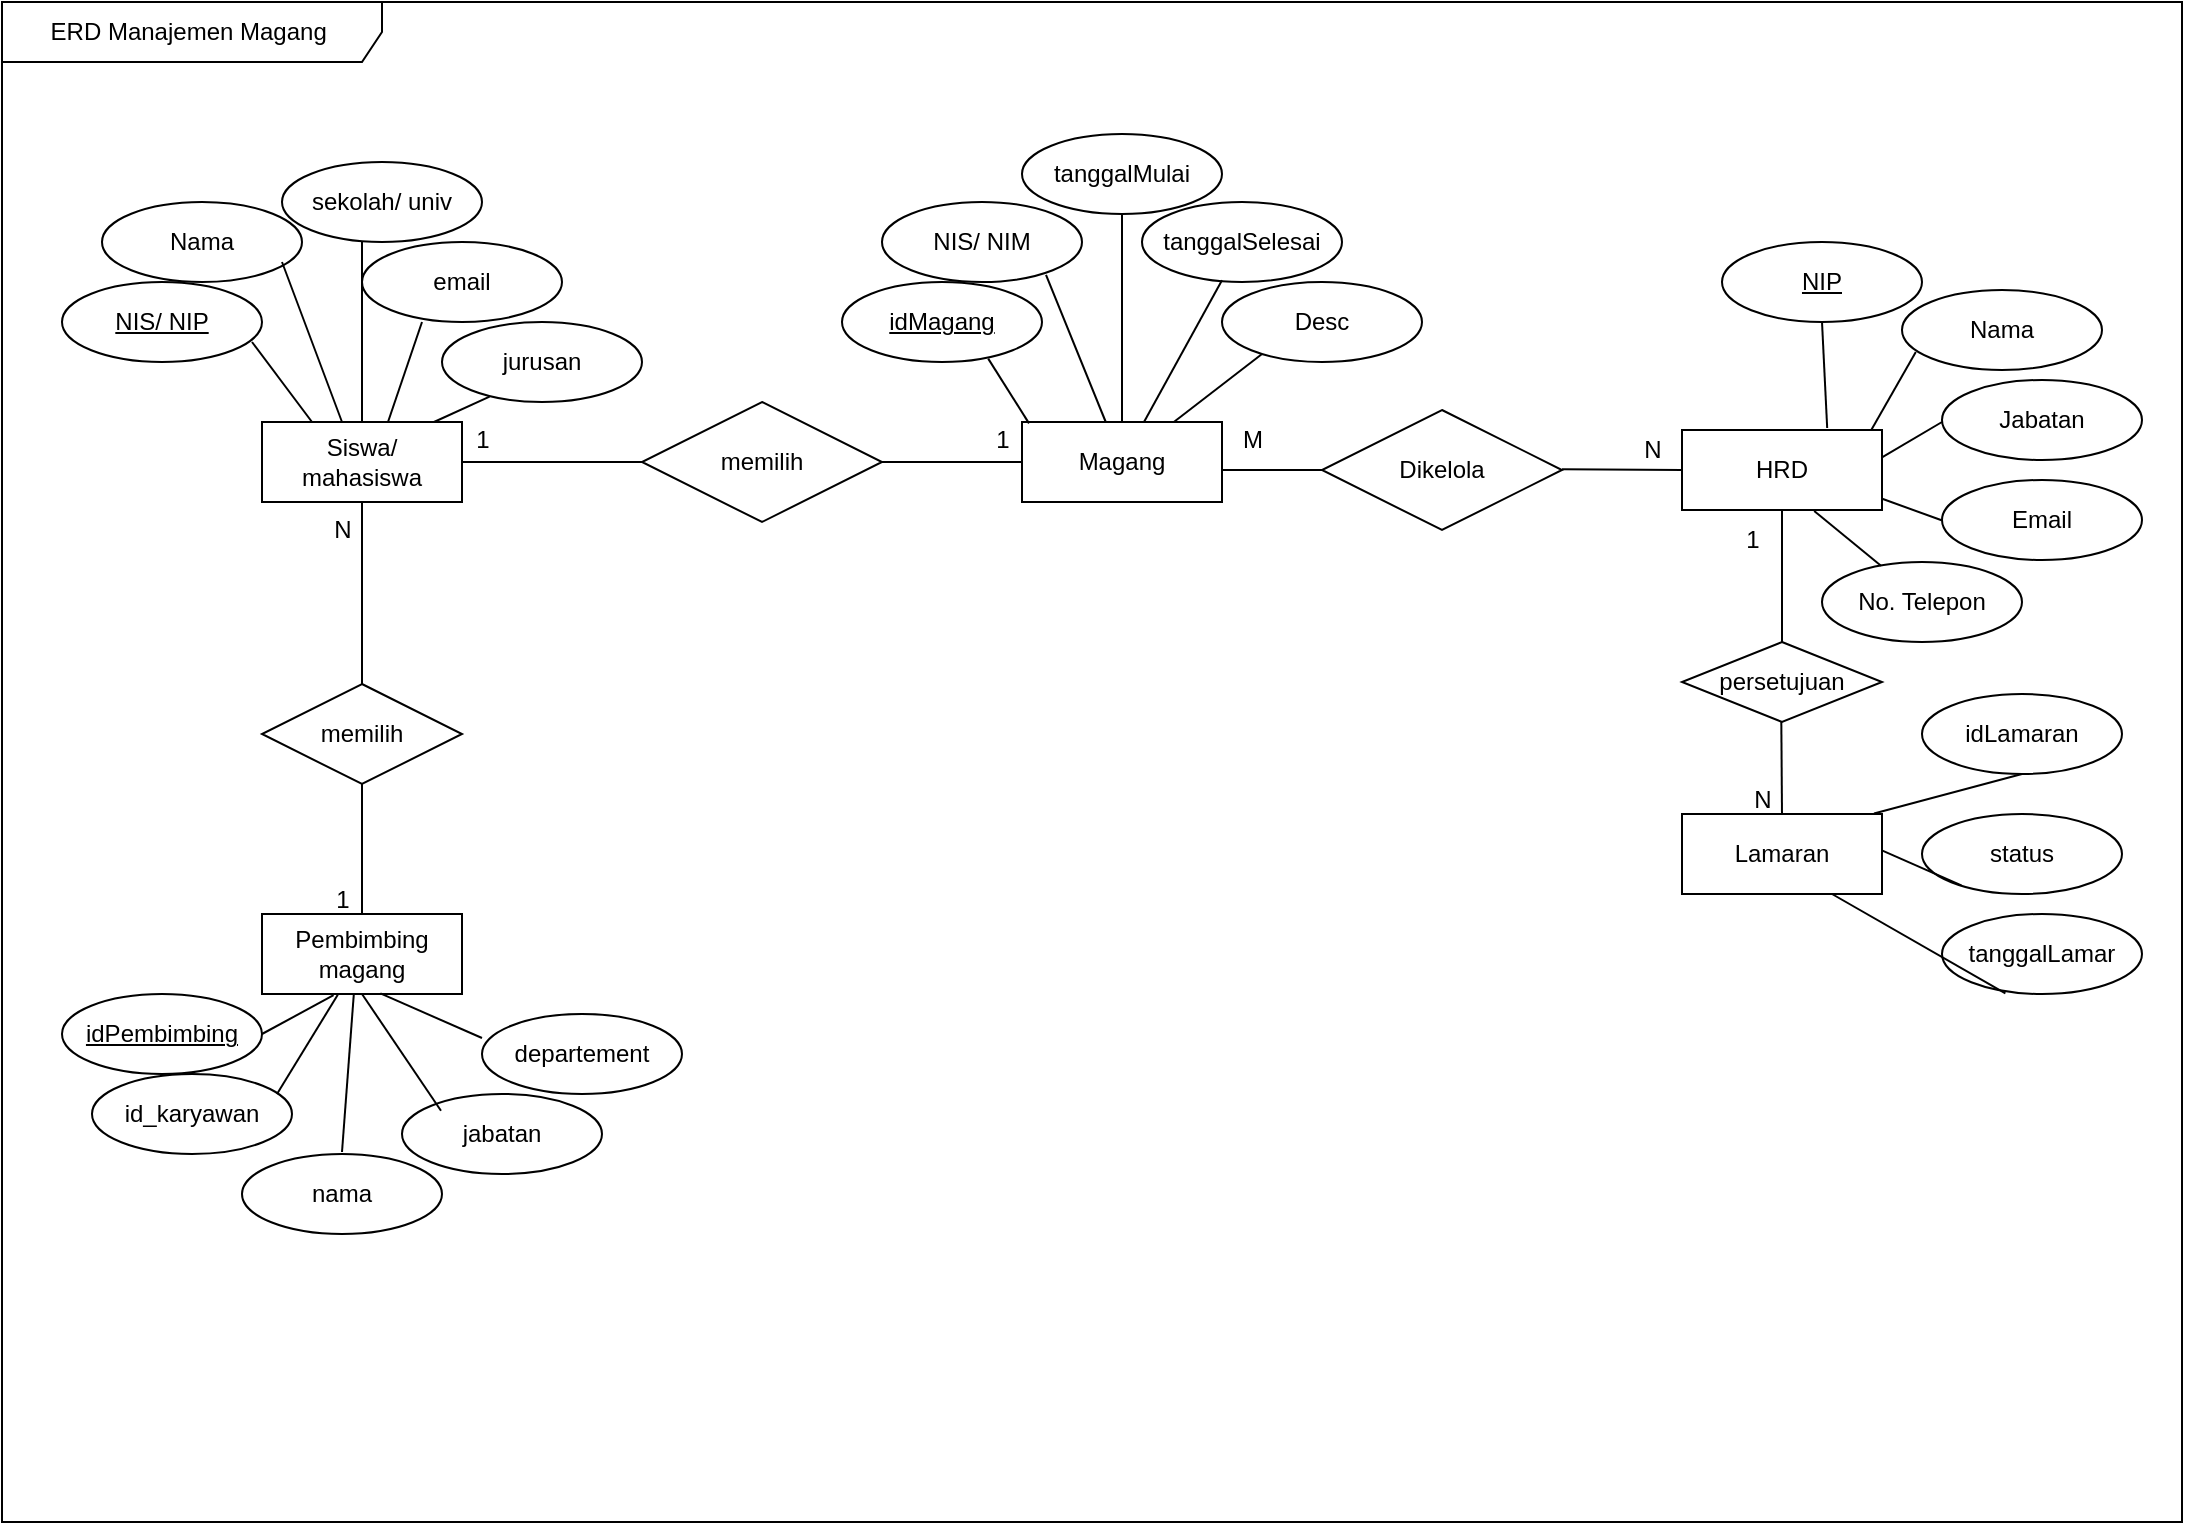 <mxfile version="24.5.3" type="device">
  <diagram name="Page-1" id="fLsCUB5fLB1pzjc39HGu">
    <mxGraphModel dx="797" dy="464" grid="1" gridSize="10" guides="1" tooltips="1" connect="1" arrows="1" fold="1" page="1" pageScale="1" pageWidth="1169" pageHeight="827" math="0" shadow="0">
      <root>
        <mxCell id="0" />
        <mxCell id="1" parent="0" />
        <mxCell id="D9XH6T5DLdlmPWoyjA8w-1" value="ERD Manajemen Magang&amp;nbsp;" style="shape=umlFrame;whiteSpace=wrap;html=1;pointerEvents=0;width=190;height=30;" parent="1" vertex="1">
          <mxGeometry x="50" y="34" width="1090" height="760" as="geometry" />
        </mxCell>
        <mxCell id="k1eU6KsLXiB16MR6_f5D-7" value="Nama" style="ellipse;whiteSpace=wrap;html=1;align=center;" parent="1" vertex="1">
          <mxGeometry x="1000" y="178" width="100" height="40" as="geometry" />
        </mxCell>
        <mxCell id="k1eU6KsLXiB16MR6_f5D-8" value="Jabatan" style="ellipse;whiteSpace=wrap;html=1;align=center;" parent="1" vertex="1">
          <mxGeometry x="1020" y="223" width="100" height="40" as="geometry" />
        </mxCell>
        <mxCell id="k1eU6KsLXiB16MR6_f5D-9" value="Email" style="ellipse;whiteSpace=wrap;html=1;align=center;" parent="1" vertex="1">
          <mxGeometry x="1020" y="273" width="100" height="40" as="geometry" />
        </mxCell>
        <mxCell id="k1eU6KsLXiB16MR6_f5D-10" value="No. Telepon" style="ellipse;whiteSpace=wrap;html=1;align=center;" parent="1" vertex="1">
          <mxGeometry x="960" y="314" width="100" height="40" as="geometry" />
        </mxCell>
        <mxCell id="k1eU6KsLXiB16MR6_f5D-12" value="NIS/ NIM" style="ellipse;whiteSpace=wrap;html=1;align=center;" parent="1" vertex="1">
          <mxGeometry x="490" y="134" width="100" height="40" as="geometry" />
        </mxCell>
        <mxCell id="k1eU6KsLXiB16MR6_f5D-13" value="Desc" style="ellipse;whiteSpace=wrap;html=1;align=center;" parent="1" vertex="1">
          <mxGeometry x="660" y="174" width="100" height="40" as="geometry" />
        </mxCell>
        <mxCell id="k1eU6KsLXiB16MR6_f5D-14" value="tanggalMulai" style="ellipse;whiteSpace=wrap;html=1;align=center;" parent="1" vertex="1">
          <mxGeometry x="560" y="100" width="100" height="40" as="geometry" />
        </mxCell>
        <mxCell id="k1eU6KsLXiB16MR6_f5D-15" value="tanggalSelesai" style="ellipse;whiteSpace=wrap;html=1;align=center;" parent="1" vertex="1">
          <mxGeometry x="620" y="134" width="100" height="40" as="geometry" />
        </mxCell>
        <mxCell id="k1eU6KsLXiB16MR6_f5D-18" value="nama" style="ellipse;whiteSpace=wrap;html=1;align=center;" parent="1" vertex="1">
          <mxGeometry x="170" y="610" width="100" height="40" as="geometry" />
        </mxCell>
        <mxCell id="k1eU6KsLXiB16MR6_f5D-19" value="id_karyawan" style="ellipse;whiteSpace=wrap;html=1;align=center;" parent="1" vertex="1">
          <mxGeometry x="95" y="570" width="100" height="40" as="geometry" />
        </mxCell>
        <mxCell id="k1eU6KsLXiB16MR6_f5D-20" value="jabatan" style="ellipse;whiteSpace=wrap;html=1;align=center;" parent="1" vertex="1">
          <mxGeometry x="250" y="580" width="100" height="40" as="geometry" />
        </mxCell>
        <mxCell id="k1eU6KsLXiB16MR6_f5D-21" value="departement" style="ellipse;whiteSpace=wrap;html=1;align=center;" parent="1" vertex="1">
          <mxGeometry x="290" y="540" width="100" height="40" as="geometry" />
        </mxCell>
        <mxCell id="k1eU6KsLXiB16MR6_f5D-22" value="status" style="ellipse;whiteSpace=wrap;html=1;align=center;" parent="1" vertex="1">
          <mxGeometry x="1010" y="440" width="100" height="40" as="geometry" />
        </mxCell>
        <mxCell id="k1eU6KsLXiB16MR6_f5D-23" value="tanggalLamar" style="ellipse;whiteSpace=wrap;html=1;align=center;" parent="1" vertex="1">
          <mxGeometry x="1020" y="490" width="100" height="40" as="geometry" />
        </mxCell>
        <mxCell id="k1eU6KsLXiB16MR6_f5D-24" value="idLamaran" style="ellipse;whiteSpace=wrap;html=1;align=center;" parent="1" vertex="1">
          <mxGeometry x="1010" y="380" width="100" height="40" as="geometry" />
        </mxCell>
        <mxCell id="k1eU6KsLXiB16MR6_f5D-25" value="email" style="ellipse;whiteSpace=wrap;html=1;align=center;" parent="1" vertex="1">
          <mxGeometry x="230" y="154" width="100" height="40" as="geometry" />
        </mxCell>
        <mxCell id="k1eU6KsLXiB16MR6_f5D-26" value="jurusan" style="ellipse;whiteSpace=wrap;html=1;align=center;" parent="1" vertex="1">
          <mxGeometry x="270" y="194" width="100" height="40" as="geometry" />
        </mxCell>
        <mxCell id="k1eU6KsLXiB16MR6_f5D-27" value="Nama" style="ellipse;whiteSpace=wrap;html=1;align=center;" parent="1" vertex="1">
          <mxGeometry x="100" y="134" width="100" height="40" as="geometry" />
        </mxCell>
        <mxCell id="k1eU6KsLXiB16MR6_f5D-28" value="sekolah/ univ" style="ellipse;whiteSpace=wrap;html=1;align=center;" parent="1" vertex="1">
          <mxGeometry x="190" y="114" width="100" height="40" as="geometry" />
        </mxCell>
        <mxCell id="k1eU6KsLXiB16MR6_f5D-31" value="Siswa/ mahasiswa" style="whiteSpace=wrap;html=1;align=center;" parent="1" vertex="1">
          <mxGeometry x="180" y="244" width="100" height="40" as="geometry" />
        </mxCell>
        <mxCell id="k1eU6KsLXiB16MR6_f5D-32" value="Pembimbing magang" style="whiteSpace=wrap;html=1;align=center;" parent="1" vertex="1">
          <mxGeometry x="180" y="490" width="100" height="40" as="geometry" />
        </mxCell>
        <mxCell id="k1eU6KsLXiB16MR6_f5D-33" value="Magang" style="whiteSpace=wrap;html=1;align=center;" parent="1" vertex="1">
          <mxGeometry x="560" y="244" width="100" height="40" as="geometry" />
        </mxCell>
        <mxCell id="k1eU6KsLXiB16MR6_f5D-35" value="HRD" style="whiteSpace=wrap;html=1;align=center;" parent="1" vertex="1">
          <mxGeometry x="890" y="248" width="100" height="40" as="geometry" />
        </mxCell>
        <mxCell id="k1eU6KsLXiB16MR6_f5D-37" value="memilih" style="shape=rhombus;perimeter=rhombusPerimeter;whiteSpace=wrap;html=1;align=center;" parent="1" vertex="1">
          <mxGeometry x="370" y="234" width="120" height="60" as="geometry" />
        </mxCell>
        <mxCell id="k1eU6KsLXiB16MR6_f5D-40" value="Dikelola" style="shape=rhombus;perimeter=rhombusPerimeter;whiteSpace=wrap;html=1;align=center;" parent="1" vertex="1">
          <mxGeometry x="710" y="238" width="120" height="60" as="geometry" />
        </mxCell>
        <mxCell id="k1eU6KsLXiB16MR6_f5D-41" value="persetujuan" style="shape=rhombus;perimeter=rhombusPerimeter;whiteSpace=wrap;html=1;align=center;" parent="1" vertex="1">
          <mxGeometry x="890" y="354" width="100" height="40" as="geometry" />
        </mxCell>
        <mxCell id="pfQJ8zjxVDlfK5BdpRK2-1" value="NIP" style="ellipse;whiteSpace=wrap;html=1;align=center;fontStyle=4;" parent="1" vertex="1">
          <mxGeometry x="910" y="154" width="100" height="40" as="geometry" />
        </mxCell>
        <mxCell id="pfQJ8zjxVDlfK5BdpRK2-2" value="idMagang" style="ellipse;whiteSpace=wrap;html=1;align=center;fontStyle=4;" parent="1" vertex="1">
          <mxGeometry x="470" y="174" width="100" height="40" as="geometry" />
        </mxCell>
        <mxCell id="pfQJ8zjxVDlfK5BdpRK2-3" value="NIS/ NIP" style="ellipse;whiteSpace=wrap;html=1;align=center;fontStyle=4;" parent="1" vertex="1">
          <mxGeometry x="80" y="174" width="100" height="40" as="geometry" />
        </mxCell>
        <mxCell id="pfQJ8zjxVDlfK5BdpRK2-4" value="idPembimbing" style="ellipse;whiteSpace=wrap;html=1;align=center;fontStyle=4;" parent="1" vertex="1">
          <mxGeometry x="80" y="530" width="100" height="40" as="geometry" />
        </mxCell>
        <mxCell id="pfQJ8zjxVDlfK5BdpRK2-7" value="" style="endArrow=none;html=1;rounded=0;exitX=0.726;exitY=-0.025;exitDx=0;exitDy=0;entryX=0.5;entryY=1;entryDx=0;entryDy=0;exitPerimeter=0;" parent="1" source="k1eU6KsLXiB16MR6_f5D-35" edge="1" target="pfQJ8zjxVDlfK5BdpRK2-1">
          <mxGeometry width="50" height="50" relative="1" as="geometry">
            <mxPoint x="940" y="244" as="sourcePoint" />
            <mxPoint x="939.89" y="184.06" as="targetPoint" />
          </mxGeometry>
        </mxCell>
        <mxCell id="pfQJ8zjxVDlfK5BdpRK2-14" value="" style="endArrow=none;html=1;rounded=0;exitX=0.25;exitY=0;exitDx=0;exitDy=0;" parent="1" source="k1eU6KsLXiB16MR6_f5D-31" edge="1">
          <mxGeometry width="50" height="50" relative="1" as="geometry">
            <mxPoint x="125" y="254" as="sourcePoint" />
            <mxPoint x="175" y="204" as="targetPoint" />
          </mxGeometry>
        </mxCell>
        <mxCell id="pfQJ8zjxVDlfK5BdpRK2-15" value="" style="endArrow=none;html=1;rounded=0;exitX=0.4;exitY=0;exitDx=0;exitDy=0;exitPerimeter=0;" parent="1" source="k1eU6KsLXiB16MR6_f5D-31" edge="1">
          <mxGeometry width="50" height="50" relative="1" as="geometry">
            <mxPoint x="140" y="214" as="sourcePoint" />
            <mxPoint x="190" y="164" as="targetPoint" />
          </mxGeometry>
        </mxCell>
        <mxCell id="pfQJ8zjxVDlfK5BdpRK2-16" value="" style="endArrow=none;html=1;rounded=0;" parent="1" source="k1eU6KsLXiB16MR6_f5D-31" edge="1">
          <mxGeometry width="50" height="50" relative="1" as="geometry">
            <mxPoint x="180" y="204" as="sourcePoint" />
            <mxPoint x="230" y="154" as="targetPoint" />
          </mxGeometry>
        </mxCell>
        <mxCell id="pfQJ8zjxVDlfK5BdpRK2-17" value="" style="endArrow=none;html=1;rounded=0;" parent="1" edge="1">
          <mxGeometry width="50" height="50" relative="1" as="geometry">
            <mxPoint x="243" y="244" as="sourcePoint" />
            <mxPoint x="260" y="194" as="targetPoint" />
          </mxGeometry>
        </mxCell>
        <mxCell id="pfQJ8zjxVDlfK5BdpRK2-18" value="" style="endArrow=none;html=1;rounded=0;exitX=0.556;exitY=-0.056;exitDx=0;exitDy=0;exitPerimeter=0;entryX=0.238;entryY=0.933;entryDx=0;entryDy=0;entryPerimeter=0;" parent="1" target="k1eU6KsLXiB16MR6_f5D-26" edge="1">
          <mxGeometry width="50" height="50" relative="1" as="geometry">
            <mxPoint x="266" y="244" as="sourcePoint" />
            <mxPoint x="290" y="196" as="targetPoint" />
          </mxGeometry>
        </mxCell>
        <mxCell id="pfQJ8zjxVDlfK5BdpRK2-19" value="" style="endArrow=none;html=1;rounded=0;exitX=0.556;exitY=-0.056;exitDx=0;exitDy=0;exitPerimeter=0;entryX=0;entryY=0.5;entryDx=0;entryDy=0;" parent="1" target="k1eU6KsLXiB16MR6_f5D-37" edge="1">
          <mxGeometry width="50" height="50" relative="1" as="geometry">
            <mxPoint x="280" y="264" as="sourcePoint" />
            <mxPoint x="308" y="251" as="targetPoint" />
          </mxGeometry>
        </mxCell>
        <mxCell id="LbUkZwQk8emgP_RtU1f0-1" value="" style="endArrow=none;html=1;rounded=0;exitX=0.596;exitY=0.011;exitDx=0;exitDy=0;exitPerimeter=0;entryX=0.197;entryY=0.892;entryDx=0;entryDy=0;entryPerimeter=0;" edge="1" parent="1" source="k1eU6KsLXiB16MR6_f5D-34" target="k1eU6KsLXiB16MR6_f5D-22">
          <mxGeometry width="50" height="50" relative="1" as="geometry">
            <mxPoint x="1005.95" y="450.0" as="sourcePoint" />
            <mxPoint x="1052.05" y="441.27" as="targetPoint" />
          </mxGeometry>
        </mxCell>
        <mxCell id="LbUkZwQk8emgP_RtU1f0-3" value="" style="endArrow=none;html=1;rounded=0;exitX=0.96;exitY=-0.007;exitDx=0;exitDy=0;entryX=0.5;entryY=1;entryDx=0;entryDy=0;exitPerimeter=0;" edge="1" parent="1" source="k1eU6KsLXiB16MR6_f5D-34" target="k1eU6KsLXiB16MR6_f5D-24">
          <mxGeometry width="50" height="50" relative="1" as="geometry">
            <mxPoint x="1085.4" y="440.16" as="sourcePoint" />
            <mxPoint x="1099" y="369.43" as="targetPoint" />
          </mxGeometry>
        </mxCell>
        <mxCell id="LbUkZwQk8emgP_RtU1f0-4" value="" style="endArrow=none;html=1;rounded=0;entryX=0.317;entryY=0.977;entryDx=0;entryDy=0;entryPerimeter=0;" edge="1" parent="1" source="k1eU6KsLXiB16MR6_f5D-33">
          <mxGeometry width="50" height="50" relative="1" as="geometry">
            <mxPoint x="633.3" y="214" as="sourcePoint" />
            <mxPoint x="660" y="173.08" as="targetPoint" />
          </mxGeometry>
        </mxCell>
        <mxCell id="LbUkZwQk8emgP_RtU1f0-5" value="" style="endArrow=none;html=1;rounded=0;entryX=0.82;entryY=0.91;entryDx=0;entryDy=0;entryPerimeter=0;" edge="1" parent="1" source="k1eU6KsLXiB16MR6_f5D-33" target="k1eU6KsLXiB16MR6_f5D-12">
          <mxGeometry width="50" height="50" relative="1" as="geometry">
            <mxPoint x="599.9" y="198.72" as="sourcePoint" />
            <mxPoint x="570.0" y="160.0" as="targetPoint" />
          </mxGeometry>
        </mxCell>
        <mxCell id="LbUkZwQk8emgP_RtU1f0-6" value="" style="endArrow=none;html=1;rounded=0;entryX=0.731;entryY=0.958;entryDx=0;entryDy=0;entryPerimeter=0;exitX=0.035;exitY=0.017;exitDx=0;exitDy=0;exitPerimeter=0;" edge="1" parent="1" source="k1eU6KsLXiB16MR6_f5D-33" target="pfQJ8zjxVDlfK5BdpRK2-2">
          <mxGeometry width="50" height="50" relative="1" as="geometry">
            <mxPoint x="569.996" y="255.497" as="sourcePoint" />
            <mxPoint x="542.45" y="210.0" as="targetPoint" />
          </mxGeometry>
        </mxCell>
        <mxCell id="LbUkZwQk8emgP_RtU1f0-7" value="" style="endArrow=none;html=1;rounded=0;exitX=0;exitY=0.5;exitDx=0;exitDy=0;entryX=1;entryY=0.5;entryDx=0;entryDy=0;" edge="1" parent="1" source="k1eU6KsLXiB16MR6_f5D-33" target="k1eU6KsLXiB16MR6_f5D-37">
          <mxGeometry width="50" height="50" relative="1" as="geometry">
            <mxPoint x="450" y="309.44" as="sourcePoint" />
            <mxPoint x="500" y="268" as="targetPoint" />
          </mxGeometry>
        </mxCell>
        <mxCell id="LbUkZwQk8emgP_RtU1f0-8" value="" style="endArrow=none;html=1;rounded=0;" edge="1" parent="1" target="k1eU6KsLXiB16MR6_f5D-33">
          <mxGeometry width="50" height="50" relative="1" as="geometry">
            <mxPoint x="680" y="210" as="sourcePoint" />
            <mxPoint x="659.15" y="234" as="targetPoint" />
          </mxGeometry>
        </mxCell>
        <mxCell id="LbUkZwQk8emgP_RtU1f0-9" value="" style="endArrow=none;html=1;rounded=0;entryX=1;entryY=0.5;entryDx=0;entryDy=0;" edge="1" parent="1" source="k1eU6KsLXiB16MR6_f5D-33">
          <mxGeometry width="50" height="50" relative="1" as="geometry">
            <mxPoint x="650" y="140" as="sourcePoint" />
            <mxPoint x="610" y="140" as="targetPoint" />
          </mxGeometry>
        </mxCell>
        <mxCell id="LbUkZwQk8emgP_RtU1f0-11" value="" style="endArrow=none;html=1;rounded=0;exitX=0.945;exitY=0.007;exitDx=0;exitDy=0;entryX=0.069;entryY=0.776;entryDx=0;entryDy=0;exitPerimeter=0;entryPerimeter=0;" edge="1" parent="1" source="k1eU6KsLXiB16MR6_f5D-35" target="k1eU6KsLXiB16MR6_f5D-7">
          <mxGeometry width="50" height="50" relative="1" as="geometry">
            <mxPoint x="1010" y="257" as="sourcePoint" />
            <mxPoint x="1007" y="204" as="targetPoint" />
          </mxGeometry>
        </mxCell>
        <mxCell id="LbUkZwQk8emgP_RtU1f0-12" value="" style="endArrow=none;html=1;rounded=0;exitX=1;exitY=0.343;exitDx=0;exitDy=0;entryX=0;entryY=0.5;entryDx=0;entryDy=0;exitPerimeter=0;" edge="1" parent="1" source="k1eU6KsLXiB16MR6_f5D-35">
          <mxGeometry width="50" height="50" relative="1" as="geometry">
            <mxPoint x="983" y="267" as="sourcePoint" />
            <mxPoint x="1020.0" y="244.0" as="targetPoint" />
          </mxGeometry>
        </mxCell>
        <mxCell id="LbUkZwQk8emgP_RtU1f0-13" value="" style="endArrow=none;html=1;rounded=0;exitX=1.001;exitY=0.86;exitDx=0;exitDy=0;entryX=-0.002;entryY=0.478;entryDx=0;entryDy=0;exitPerimeter=0;entryPerimeter=0;" edge="1" parent="1" source="k1eU6KsLXiB16MR6_f5D-35">
          <mxGeometry width="50" height="50" relative="1" as="geometry">
            <mxPoint x="993" y="277" as="sourcePoint" />
            <mxPoint x="1019.8" y="293.12" as="targetPoint" />
          </mxGeometry>
        </mxCell>
        <mxCell id="LbUkZwQk8emgP_RtU1f0-14" value="" style="endArrow=none;html=1;rounded=0;exitX=0.661;exitY=1.013;exitDx=0;exitDy=0;entryX=0.295;entryY=0.046;entryDx=0;entryDy=0;exitPerimeter=0;entryPerimeter=0;" edge="1" parent="1" source="k1eU6KsLXiB16MR6_f5D-35" target="k1eU6KsLXiB16MR6_f5D-10">
          <mxGeometry width="50" height="50" relative="1" as="geometry">
            <mxPoint x="1003" y="287" as="sourcePoint" />
            <mxPoint x="1000" y="234" as="targetPoint" />
          </mxGeometry>
        </mxCell>
        <mxCell id="LbUkZwQk8emgP_RtU1f0-15" value="" style="endArrow=none;html=1;rounded=0;exitX=0.556;exitY=-0.056;exitDx=0;exitDy=0;exitPerimeter=0;" edge="1" parent="1" target="k1eU6KsLXiB16MR6_f5D-34">
          <mxGeometry width="50" height="50" relative="1" as="geometry">
            <mxPoint x="899" y="470" as="sourcePoint" />
            <mxPoint x="959" y="470" as="targetPoint" />
          </mxGeometry>
        </mxCell>
        <mxCell id="k1eU6KsLXiB16MR6_f5D-34" value="Lamaran" style="whiteSpace=wrap;html=1;align=center;" parent="1" vertex="1">
          <mxGeometry x="890" y="440" width="100" height="40" as="geometry" />
        </mxCell>
        <mxCell id="LbUkZwQk8emgP_RtU1f0-16" value="" style="endArrow=none;html=1;rounded=0;exitX=0.75;exitY=1;exitDx=0;exitDy=0;entryX=0.317;entryY=0.992;entryDx=0;entryDy=0;entryPerimeter=0;" edge="1" parent="1" source="k1eU6KsLXiB16MR6_f5D-34" target="k1eU6KsLXiB16MR6_f5D-23">
          <mxGeometry width="50" height="50" relative="1" as="geometry">
            <mxPoint x="890" y="490" as="sourcePoint" />
            <mxPoint x="1065" y="470" as="targetPoint" />
          </mxGeometry>
        </mxCell>
        <mxCell id="LbUkZwQk8emgP_RtU1f0-17" value="memilih" style="shape=rhombus;perimeter=rhombusPerimeter;whiteSpace=wrap;html=1;align=center;" vertex="1" parent="1">
          <mxGeometry x="180" y="375" width="100" height="50" as="geometry" />
        </mxCell>
        <mxCell id="LbUkZwQk8emgP_RtU1f0-18" value="" style="endArrow=none;html=1;rounded=0;entryX=0.358;entryY=1.015;entryDx=0;entryDy=0;entryPerimeter=0;" edge="1" parent="1" target="k1eU6KsLXiB16MR6_f5D-32">
          <mxGeometry width="50" height="50" relative="1" as="geometry">
            <mxPoint x="180" y="550" as="sourcePoint" />
            <mxPoint x="230" y="500" as="targetPoint" />
          </mxGeometry>
        </mxCell>
        <mxCell id="LbUkZwQk8emgP_RtU1f0-19" value="" style="endArrow=none;html=1;rounded=0;entryX=0.379;entryY=1.009;entryDx=0;entryDy=0;entryPerimeter=0;" edge="1" parent="1" target="k1eU6KsLXiB16MR6_f5D-32">
          <mxGeometry width="50" height="50" relative="1" as="geometry">
            <mxPoint x="187.5" y="580" as="sourcePoint" />
            <mxPoint x="222.5" y="562" as="targetPoint" />
          </mxGeometry>
        </mxCell>
        <mxCell id="LbUkZwQk8emgP_RtU1f0-20" value="" style="endArrow=none;html=1;rounded=0;entryX=0.459;entryY=1.004;entryDx=0;entryDy=0;entryPerimeter=0;" edge="1" parent="1" target="k1eU6KsLXiB16MR6_f5D-32">
          <mxGeometry width="50" height="50" relative="1" as="geometry">
            <mxPoint x="220" y="609" as="sourcePoint" />
            <mxPoint x="255" y="591" as="targetPoint" />
          </mxGeometry>
        </mxCell>
        <mxCell id="LbUkZwQk8emgP_RtU1f0-21" value="" style="endArrow=none;html=1;rounded=0;entryX=0.5;entryY=1;entryDx=0;entryDy=0;exitX=0.195;exitY=0.21;exitDx=0;exitDy=0;exitPerimeter=0;" edge="1" parent="1" source="k1eU6KsLXiB16MR6_f5D-20" target="k1eU6KsLXiB16MR6_f5D-32">
          <mxGeometry width="50" height="50" relative="1" as="geometry">
            <mxPoint x="255" y="588" as="sourcePoint" />
            <mxPoint x="290" y="570" as="targetPoint" />
          </mxGeometry>
        </mxCell>
        <mxCell id="LbUkZwQk8emgP_RtU1f0-22" value="" style="endArrow=none;html=1;rounded=0;entryX=0.347;entryY=1.057;entryDx=0;entryDy=0;entryPerimeter=0;exitX=0.592;exitY=0.993;exitDx=0;exitDy=0;exitPerimeter=0;" edge="1" parent="1" source="k1eU6KsLXiB16MR6_f5D-32">
          <mxGeometry width="50" height="50" relative="1" as="geometry">
            <mxPoint x="255" y="570" as="sourcePoint" />
            <mxPoint x="290" y="552" as="targetPoint" />
          </mxGeometry>
        </mxCell>
        <mxCell id="LbUkZwQk8emgP_RtU1f0-24" value="" style="endArrow=none;html=1;rounded=0;entryX=0;entryY=0.5;entryDx=0;entryDy=0;" edge="1" parent="1" target="k1eU6KsLXiB16MR6_f5D-40">
          <mxGeometry width="50" height="50" relative="1" as="geometry">
            <mxPoint x="660" y="268" as="sourcePoint" />
            <mxPoint x="710" y="218" as="targetPoint" />
          </mxGeometry>
        </mxCell>
        <mxCell id="LbUkZwQk8emgP_RtU1f0-25" value="" style="endArrow=none;html=1;rounded=0;entryX=0;entryY=0.5;entryDx=0;entryDy=0;" edge="1" parent="1" target="k1eU6KsLXiB16MR6_f5D-35">
          <mxGeometry width="50" height="50" relative="1" as="geometry">
            <mxPoint x="830" y="267.66" as="sourcePoint" />
            <mxPoint x="880" y="267.66" as="targetPoint" />
          </mxGeometry>
        </mxCell>
        <mxCell id="LbUkZwQk8emgP_RtU1f0-26" value="" style="endArrow=none;html=1;rounded=0;entryX=0.5;entryY=0;entryDx=0;entryDy=0;exitX=0.5;exitY=1;exitDx=0;exitDy=0;" edge="1" parent="1" source="k1eU6KsLXiB16MR6_f5D-35" target="k1eU6KsLXiB16MR6_f5D-41">
          <mxGeometry width="50" height="50" relative="1" as="geometry">
            <mxPoint x="920" y="288" as="sourcePoint" />
            <mxPoint x="980" y="288.34" as="targetPoint" />
          </mxGeometry>
        </mxCell>
        <mxCell id="LbUkZwQk8emgP_RtU1f0-27" value="" style="endArrow=none;html=1;rounded=0;exitX=0.5;exitY=1;exitDx=0;exitDy=0;" edge="1" parent="1">
          <mxGeometry width="50" height="50" relative="1" as="geometry">
            <mxPoint x="939.66" y="394" as="sourcePoint" />
            <mxPoint x="940" y="440" as="targetPoint" />
          </mxGeometry>
        </mxCell>
        <mxCell id="LbUkZwQk8emgP_RtU1f0-30" value="" style="endArrow=none;html=1;rounded=0;exitX=0.5;exitY=0;exitDx=0;exitDy=0;entryX=0.5;entryY=1;entryDx=0;entryDy=0;" edge="1" parent="1" source="k1eU6KsLXiB16MR6_f5D-32" target="LbUkZwQk8emgP_RtU1f0-17">
          <mxGeometry width="50" height="50" relative="1" as="geometry">
            <mxPoint x="280" y="490" as="sourcePoint" />
            <mxPoint x="330" y="440" as="targetPoint" />
          </mxGeometry>
        </mxCell>
        <mxCell id="LbUkZwQk8emgP_RtU1f0-31" value="" style="endArrow=none;html=1;rounded=0;exitX=0.5;exitY=0;exitDx=0;exitDy=0;" edge="1" parent="1" source="LbUkZwQk8emgP_RtU1f0-17">
          <mxGeometry width="50" height="50" relative="1" as="geometry">
            <mxPoint x="180" y="334" as="sourcePoint" />
            <mxPoint x="230" y="284" as="targetPoint" />
          </mxGeometry>
        </mxCell>
        <mxCell id="LbUkZwQk8emgP_RtU1f0-32" value="1" style="text;html=1;align=center;verticalAlign=middle;resizable=0;points=[];autosize=1;strokeColor=none;fillColor=none;" vertex="1" parent="1">
          <mxGeometry x="275" y="238" width="30" height="30" as="geometry" />
        </mxCell>
        <mxCell id="LbUkZwQk8emgP_RtU1f0-33" value="1" style="text;html=1;align=center;verticalAlign=middle;resizable=0;points=[];autosize=1;strokeColor=none;fillColor=none;" vertex="1" parent="1">
          <mxGeometry x="535" y="238" width="30" height="30" as="geometry" />
        </mxCell>
        <mxCell id="LbUkZwQk8emgP_RtU1f0-34" value="1" style="text;html=1;align=center;verticalAlign=middle;resizable=0;points=[];autosize=1;strokeColor=none;fillColor=none;" vertex="1" parent="1">
          <mxGeometry x="205" y="468" width="30" height="30" as="geometry" />
        </mxCell>
        <mxCell id="LbUkZwQk8emgP_RtU1f0-35" value="N" style="text;html=1;align=center;verticalAlign=middle;resizable=0;points=[];autosize=1;strokeColor=none;fillColor=none;" vertex="1" parent="1">
          <mxGeometry x="205" y="283" width="30" height="30" as="geometry" />
        </mxCell>
        <mxCell id="LbUkZwQk8emgP_RtU1f0-36" value="M" style="text;html=1;align=center;verticalAlign=middle;resizable=0;points=[];autosize=1;strokeColor=none;fillColor=none;" vertex="1" parent="1">
          <mxGeometry x="660" y="238" width="30" height="30" as="geometry" />
        </mxCell>
        <mxCell id="LbUkZwQk8emgP_RtU1f0-37" value="N" style="text;html=1;align=center;verticalAlign=middle;resizable=0;points=[];autosize=1;strokeColor=none;fillColor=none;" vertex="1" parent="1">
          <mxGeometry x="860" y="243" width="30" height="30" as="geometry" />
        </mxCell>
        <mxCell id="LbUkZwQk8emgP_RtU1f0-38" value="1" style="text;html=1;align=center;verticalAlign=middle;resizable=0;points=[];autosize=1;strokeColor=none;fillColor=none;" vertex="1" parent="1">
          <mxGeometry x="910" y="288" width="30" height="30" as="geometry" />
        </mxCell>
        <mxCell id="LbUkZwQk8emgP_RtU1f0-39" value="N" style="text;html=1;align=center;verticalAlign=middle;resizable=0;points=[];autosize=1;strokeColor=none;fillColor=none;" vertex="1" parent="1">
          <mxGeometry x="915" y="418" width="30" height="30" as="geometry" />
        </mxCell>
      </root>
    </mxGraphModel>
  </diagram>
</mxfile>
